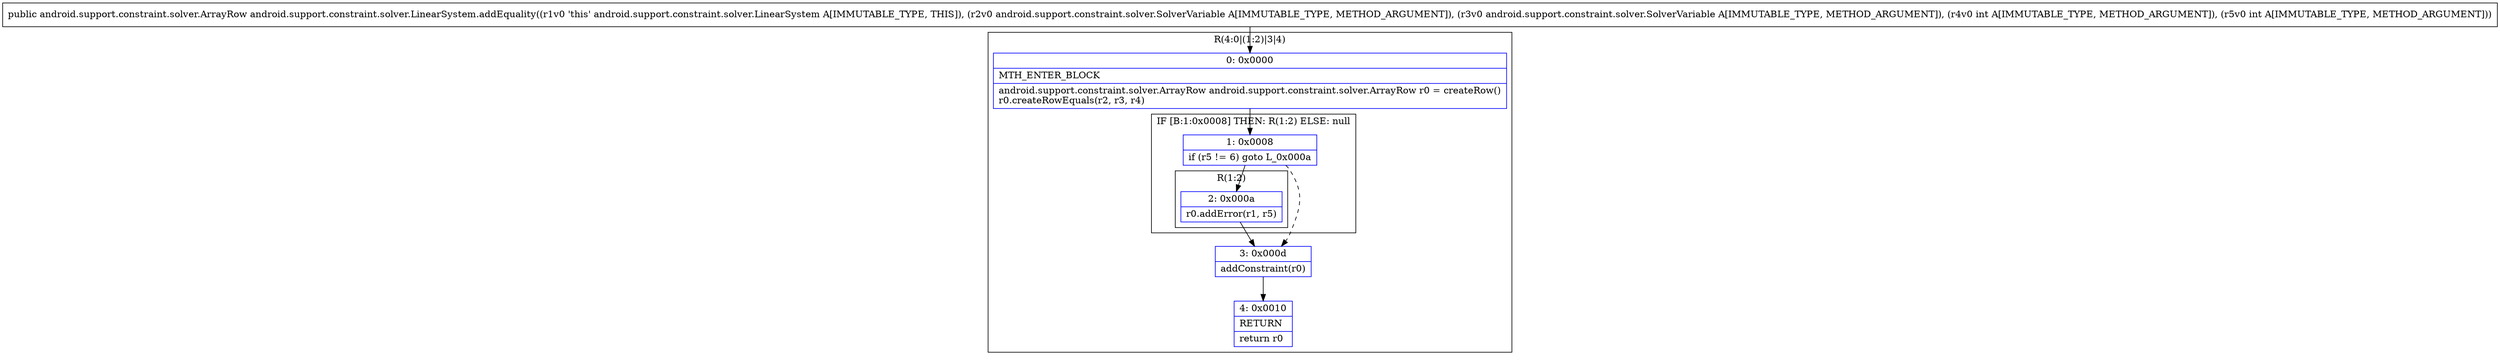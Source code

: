 digraph "CFG forandroid.support.constraint.solver.LinearSystem.addEquality(Landroid\/support\/constraint\/solver\/SolverVariable;Landroid\/support\/constraint\/solver\/SolverVariable;II)Landroid\/support\/constraint\/solver\/ArrayRow;" {
subgraph cluster_Region_493818316 {
label = "R(4:0|(1:2)|3|4)";
node [shape=record,color=blue];
Node_0 [shape=record,label="{0\:\ 0x0000|MTH_ENTER_BLOCK\l|android.support.constraint.solver.ArrayRow android.support.constraint.solver.ArrayRow r0 = createRow()\lr0.createRowEquals(r2, r3, r4)\l}"];
subgraph cluster_IfRegion_1877011775 {
label = "IF [B:1:0x0008] THEN: R(1:2) ELSE: null";
node [shape=record,color=blue];
Node_1 [shape=record,label="{1\:\ 0x0008|if (r5 != 6) goto L_0x000a\l}"];
subgraph cluster_Region_326343517 {
label = "R(1:2)";
node [shape=record,color=blue];
Node_2 [shape=record,label="{2\:\ 0x000a|r0.addError(r1, r5)\l}"];
}
}
Node_3 [shape=record,label="{3\:\ 0x000d|addConstraint(r0)\l}"];
Node_4 [shape=record,label="{4\:\ 0x0010|RETURN\l|return r0\l}"];
}
MethodNode[shape=record,label="{public android.support.constraint.solver.ArrayRow android.support.constraint.solver.LinearSystem.addEquality((r1v0 'this' android.support.constraint.solver.LinearSystem A[IMMUTABLE_TYPE, THIS]), (r2v0 android.support.constraint.solver.SolverVariable A[IMMUTABLE_TYPE, METHOD_ARGUMENT]), (r3v0 android.support.constraint.solver.SolverVariable A[IMMUTABLE_TYPE, METHOD_ARGUMENT]), (r4v0 int A[IMMUTABLE_TYPE, METHOD_ARGUMENT]), (r5v0 int A[IMMUTABLE_TYPE, METHOD_ARGUMENT])) }"];
MethodNode -> Node_0;
Node_0 -> Node_1;
Node_1 -> Node_2;
Node_1 -> Node_3[style=dashed];
Node_2 -> Node_3;
Node_3 -> Node_4;
}

